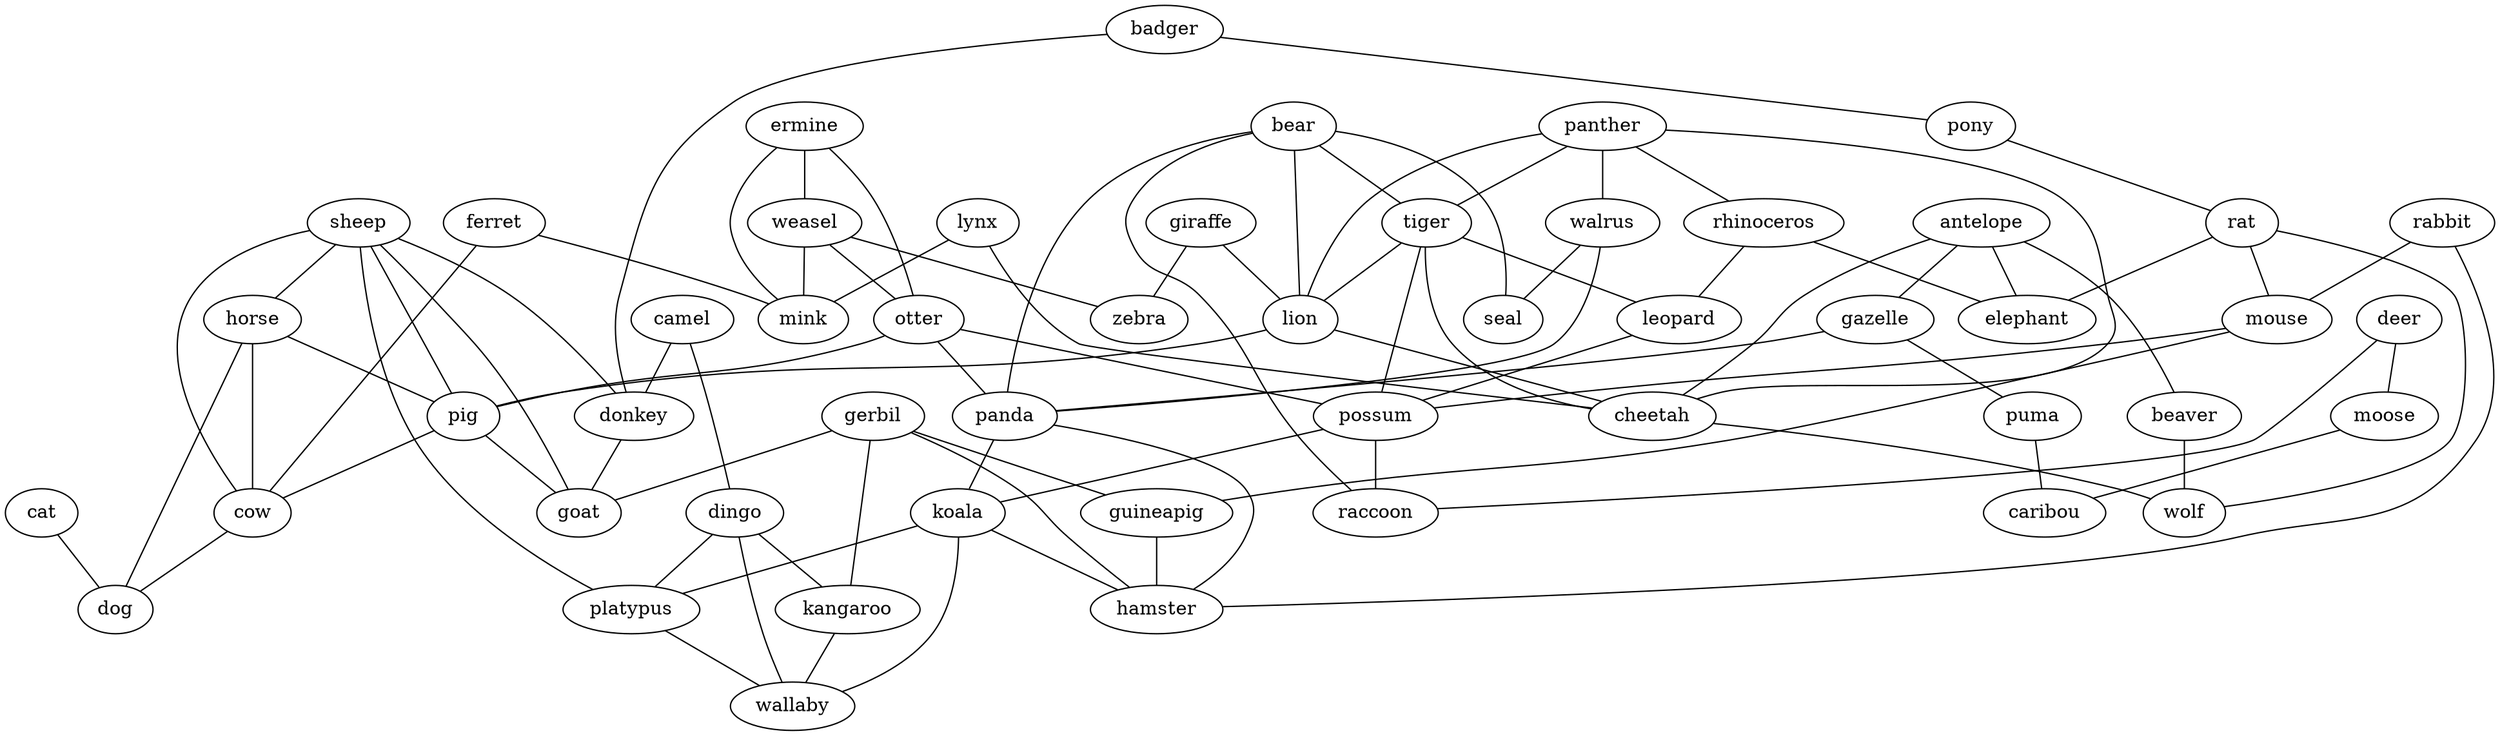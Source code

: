 strict graph G {
antelope;
gazelle;
ermine;
weasel;
badger;
sheep;
horse;
gerbil;
panther;
camel;
bear;
tiger;
ferret;
giraffe;
rabbit;
otter;
dingo;
lion;
cat;
lynx;
walrus;
donkey;
mink;
pony;
deer;
pig;
rat;
zebra;
seal;
beaver;
mouse;
panda;
puma;
rhinoceros;
guineapig;
elephant;
cheetah;
goat;
moose;
kangaroo;
leopard;
possum;
koala;
cow;
platypus;
dog;
wolf;
hamster;
raccoon;
wallaby;
caribou;
antelope -- beaver  [weight=1];
antelope -- cheetah  [weight=1];
antelope -- gazelle  [weight=1];
antelope -- elephant  [weight=1];
gazelle -- puma  [weight=1];
gazelle -- panda  [weight=1];
ermine -- mink  [weight=1];
ermine -- weasel  [weight=1];
ermine -- otter  [weight=1];
weasel -- mink  [weight=1];
weasel -- zebra  [weight=1];
weasel -- otter  [weight=1];
badger -- donkey  [weight=1];
badger -- pony  [weight=1];
sheep -- horse  [weight=1];
sheep -- cow  [weight=1];
sheep -- platypus  [weight=1];
sheep -- pig  [weight=1];
sheep -- goat  [weight=1];
sheep -- donkey  [weight=1];
horse -- cow  [weight=1];
horse -- dog  [weight=1];
horse -- pig  [weight=1];
gerbil -- kangaroo  [weight=1];
gerbil -- guineapig  [weight=1];
gerbil -- goat  [weight=1];
gerbil -- hamster  [weight=1];
panther -- tiger  [weight=1];
panther -- rhinoceros  [weight=1];
panther -- lion  [weight=1];
panther -- cheetah  [weight=1];
panther -- walrus  [weight=1];
camel -- donkey  [weight=1];
camel -- dingo  [weight=1];
bear -- tiger  [weight=1];
bear -- panda  [weight=1];
bear -- lion  [weight=1];
bear -- raccoon  [weight=1];
bear -- seal  [weight=1];
tiger -- leopard  [weight=1];
tiger -- possum  [weight=1];
tiger -- lion  [weight=1];
tiger -- cheetah  [weight=1];
ferret -- mink  [weight=1];
ferret -- cow  [weight=1];
giraffe -- lion  [weight=1];
giraffe -- zebra  [weight=1];
rabbit -- mouse  [weight=1];
rabbit -- hamster  [weight=1];
otter -- pig  [weight=1];
otter -- possum  [weight=1];
otter -- panda  [weight=1];
dingo -- kangaroo  [weight=1];
dingo -- platypus  [weight=1];
dingo -- wallaby  [weight=1];
lion -- pig  [weight=1];
lion -- cheetah  [weight=1];
cat -- dog  [weight=1];
lynx -- cheetah  [weight=1];
lynx -- mink  [weight=1];
walrus -- panda  [weight=1];
walrus -- seal  [weight=1];
donkey -- goat  [weight=1];
pony -- rat  [weight=1];
deer -- raccoon  [weight=1];
deer -- moose  [weight=1];
pig -- cow  [weight=1];
pig -- goat  [weight=1];
rat -- mouse  [weight=1];
rat -- wolf  [weight=1];
rat -- elephant  [weight=1];
beaver -- wolf  [weight=1];
mouse -- possum  [weight=1];
mouse -- guineapig  [weight=1];
panda -- koala  [weight=1];
panda -- hamster  [weight=1];
puma -- caribou  [weight=1];
rhinoceros -- elephant  [weight=1];
rhinoceros -- leopard  [weight=1];
guineapig -- hamster  [weight=1];
cheetah -- wolf  [weight=1];
moose -- caribou  [weight=1];
kangaroo -- wallaby  [weight=1];
leopard -- possum  [weight=1];
possum -- koala  [weight=1];
possum -- raccoon  [weight=1];
koala -- platypus  [weight=1];
koala -- hamster  [weight=1];
koala -- wallaby  [weight=1];
cow -- dog  [weight=1];
platypus -- wallaby  [weight=1];
}
